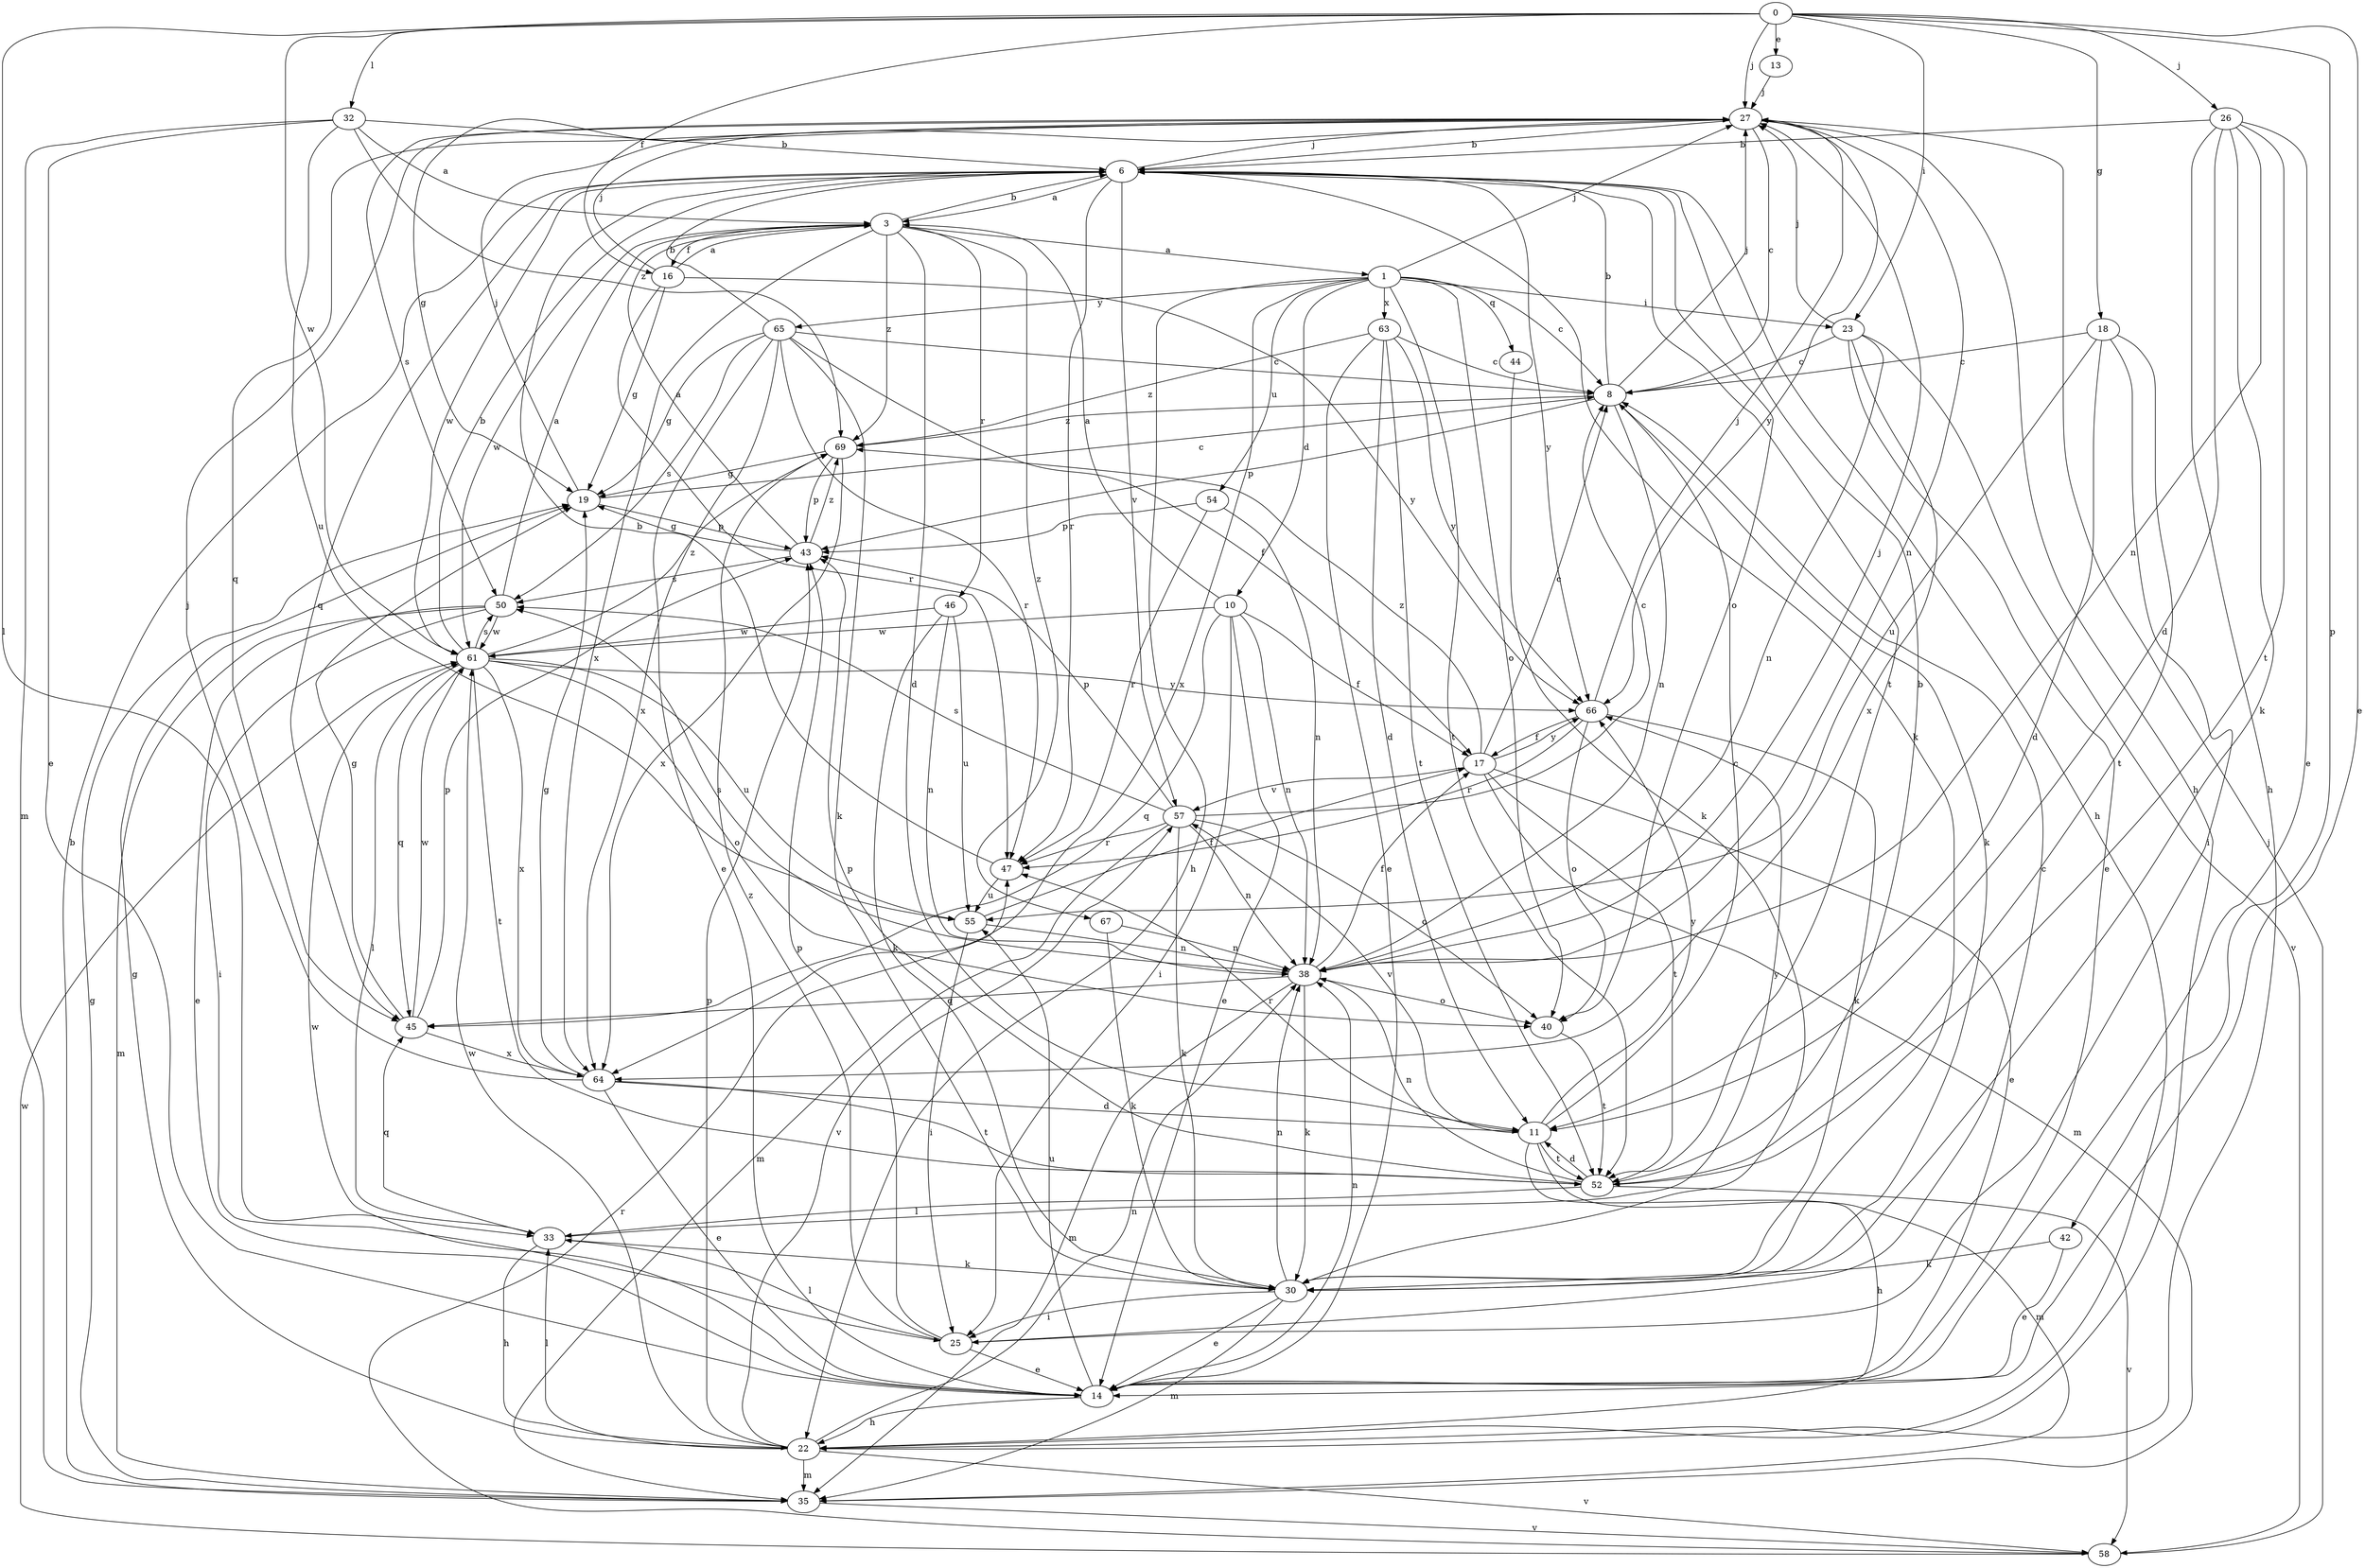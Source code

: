 strict digraph  {
0;
1;
3;
6;
8;
10;
11;
13;
14;
16;
17;
18;
19;
22;
23;
25;
26;
27;
30;
32;
33;
35;
38;
40;
42;
43;
44;
45;
46;
47;
50;
52;
54;
55;
57;
58;
61;
63;
64;
65;
66;
67;
69;
0 -> 13  [label=e];
0 -> 14  [label=e];
0 -> 16  [label=f];
0 -> 18  [label=g];
0 -> 23  [label=i];
0 -> 26  [label=j];
0 -> 27  [label=j];
0 -> 32  [label=l];
0 -> 33  [label=l];
0 -> 42  [label=p];
0 -> 61  [label=w];
1 -> 8  [label=c];
1 -> 10  [label=d];
1 -> 22  [label=h];
1 -> 23  [label=i];
1 -> 27  [label=j];
1 -> 40  [label=o];
1 -> 44  [label=q];
1 -> 52  [label=t];
1 -> 54  [label=u];
1 -> 63  [label=x];
1 -> 64  [label=x];
1 -> 65  [label=y];
3 -> 1  [label=a];
3 -> 6  [label=b];
3 -> 11  [label=d];
3 -> 16  [label=f];
3 -> 46  [label=r];
3 -> 61  [label=w];
3 -> 64  [label=x];
3 -> 67  [label=z];
3 -> 69  [label=z];
6 -> 3  [label=a];
6 -> 22  [label=h];
6 -> 27  [label=j];
6 -> 30  [label=k];
6 -> 40  [label=o];
6 -> 45  [label=q];
6 -> 47  [label=r];
6 -> 52  [label=t];
6 -> 57  [label=v];
6 -> 61  [label=w];
6 -> 66  [label=y];
8 -> 6  [label=b];
8 -> 27  [label=j];
8 -> 30  [label=k];
8 -> 38  [label=n];
8 -> 43  [label=p];
8 -> 69  [label=z];
10 -> 3  [label=a];
10 -> 14  [label=e];
10 -> 17  [label=f];
10 -> 25  [label=i];
10 -> 38  [label=n];
10 -> 45  [label=q];
10 -> 61  [label=w];
11 -> 8  [label=c];
11 -> 22  [label=h];
11 -> 35  [label=m];
11 -> 47  [label=r];
11 -> 52  [label=t];
11 -> 57  [label=v];
11 -> 66  [label=y];
13 -> 27  [label=j];
14 -> 22  [label=h];
14 -> 38  [label=n];
14 -> 55  [label=u];
14 -> 61  [label=w];
16 -> 3  [label=a];
16 -> 19  [label=g];
16 -> 27  [label=j];
16 -> 47  [label=r];
16 -> 66  [label=y];
17 -> 8  [label=c];
17 -> 14  [label=e];
17 -> 35  [label=m];
17 -> 52  [label=t];
17 -> 57  [label=v];
17 -> 66  [label=y];
17 -> 69  [label=z];
18 -> 8  [label=c];
18 -> 11  [label=d];
18 -> 25  [label=i];
18 -> 52  [label=t];
18 -> 55  [label=u];
19 -> 8  [label=c];
19 -> 27  [label=j];
19 -> 43  [label=p];
22 -> 19  [label=g];
22 -> 33  [label=l];
22 -> 35  [label=m];
22 -> 38  [label=n];
22 -> 43  [label=p];
22 -> 57  [label=v];
22 -> 58  [label=v];
22 -> 61  [label=w];
23 -> 8  [label=c];
23 -> 14  [label=e];
23 -> 27  [label=j];
23 -> 38  [label=n];
23 -> 58  [label=v];
23 -> 64  [label=x];
25 -> 8  [label=c];
25 -> 14  [label=e];
25 -> 33  [label=l];
25 -> 43  [label=p];
25 -> 69  [label=z];
26 -> 6  [label=b];
26 -> 11  [label=d];
26 -> 14  [label=e];
26 -> 22  [label=h];
26 -> 30  [label=k];
26 -> 38  [label=n];
26 -> 52  [label=t];
27 -> 6  [label=b];
27 -> 8  [label=c];
27 -> 19  [label=g];
27 -> 22  [label=h];
27 -> 38  [label=n];
27 -> 45  [label=q];
27 -> 50  [label=s];
27 -> 66  [label=y];
30 -> 14  [label=e];
30 -> 25  [label=i];
30 -> 35  [label=m];
30 -> 38  [label=n];
32 -> 3  [label=a];
32 -> 6  [label=b];
32 -> 14  [label=e];
32 -> 35  [label=m];
32 -> 55  [label=u];
32 -> 69  [label=z];
33 -> 22  [label=h];
33 -> 30  [label=k];
33 -> 45  [label=q];
33 -> 66  [label=y];
35 -> 6  [label=b];
35 -> 19  [label=g];
35 -> 58  [label=v];
38 -> 17  [label=f];
38 -> 27  [label=j];
38 -> 30  [label=k];
38 -> 35  [label=m];
38 -> 40  [label=o];
38 -> 45  [label=q];
38 -> 50  [label=s];
40 -> 52  [label=t];
42 -> 14  [label=e];
42 -> 30  [label=k];
43 -> 3  [label=a];
43 -> 19  [label=g];
43 -> 50  [label=s];
43 -> 69  [label=z];
44 -> 30  [label=k];
45 -> 19  [label=g];
45 -> 43  [label=p];
45 -> 61  [label=w];
45 -> 64  [label=x];
46 -> 30  [label=k];
46 -> 38  [label=n];
46 -> 55  [label=u];
46 -> 61  [label=w];
47 -> 6  [label=b];
47 -> 55  [label=u];
50 -> 3  [label=a];
50 -> 14  [label=e];
50 -> 25  [label=i];
50 -> 35  [label=m];
50 -> 61  [label=w];
52 -> 6  [label=b];
52 -> 11  [label=d];
52 -> 33  [label=l];
52 -> 38  [label=n];
52 -> 43  [label=p];
52 -> 58  [label=v];
54 -> 38  [label=n];
54 -> 43  [label=p];
54 -> 47  [label=r];
55 -> 17  [label=f];
55 -> 25  [label=i];
55 -> 38  [label=n];
57 -> 8  [label=c];
57 -> 30  [label=k];
57 -> 35  [label=m];
57 -> 38  [label=n];
57 -> 40  [label=o];
57 -> 43  [label=p];
57 -> 47  [label=r];
57 -> 50  [label=s];
58 -> 27  [label=j];
58 -> 47  [label=r];
58 -> 61  [label=w];
61 -> 6  [label=b];
61 -> 33  [label=l];
61 -> 40  [label=o];
61 -> 45  [label=q];
61 -> 50  [label=s];
61 -> 52  [label=t];
61 -> 55  [label=u];
61 -> 64  [label=x];
61 -> 66  [label=y];
61 -> 69  [label=z];
63 -> 8  [label=c];
63 -> 11  [label=d];
63 -> 14  [label=e];
63 -> 52  [label=t];
63 -> 66  [label=y];
63 -> 69  [label=z];
64 -> 11  [label=d];
64 -> 14  [label=e];
64 -> 19  [label=g];
64 -> 27  [label=j];
64 -> 52  [label=t];
65 -> 6  [label=b];
65 -> 8  [label=c];
65 -> 14  [label=e];
65 -> 17  [label=f];
65 -> 19  [label=g];
65 -> 30  [label=k];
65 -> 47  [label=r];
65 -> 50  [label=s];
65 -> 64  [label=x];
66 -> 17  [label=f];
66 -> 27  [label=j];
66 -> 30  [label=k];
66 -> 40  [label=o];
66 -> 47  [label=r];
67 -> 30  [label=k];
67 -> 38  [label=n];
69 -> 19  [label=g];
69 -> 43  [label=p];
69 -> 64  [label=x];
}
